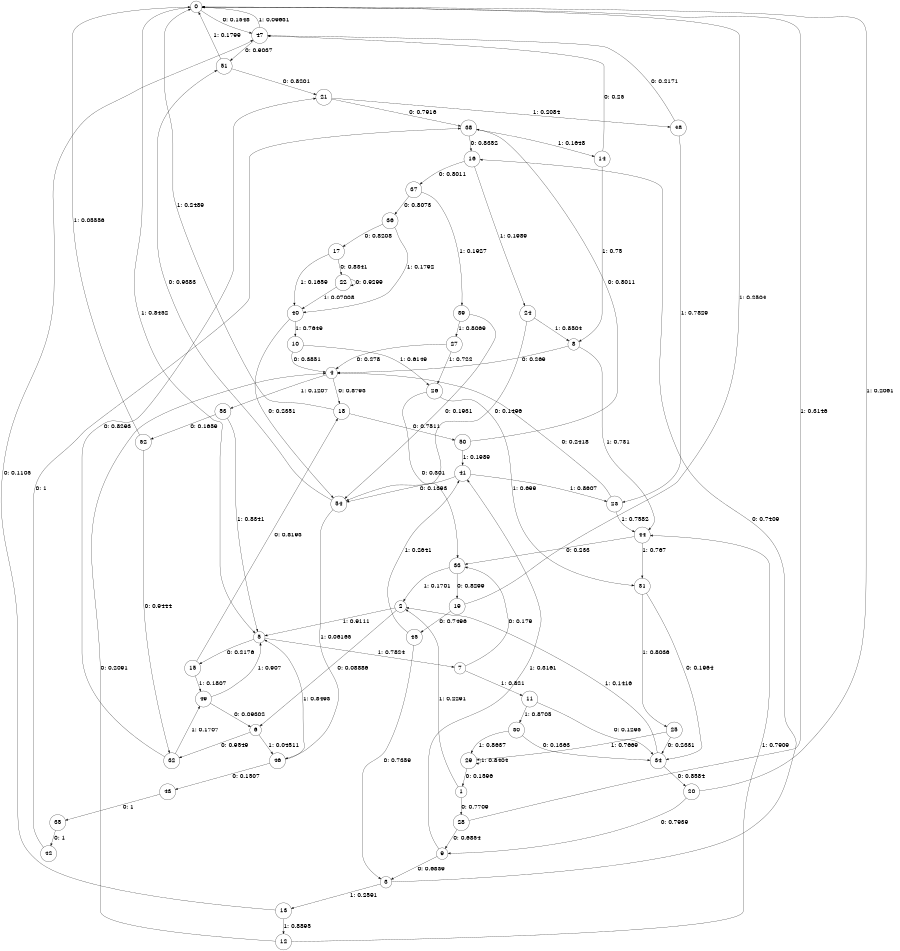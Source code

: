 digraph "ch5faceL9" {
size = "6,8.5";
ratio = "fill";
node [shape = circle];
node [fontsize = 24];
edge [fontsize = 24];
0 -> 47 [label = "0: 0.1548   "];
0 -> 5 [label = "1: 0.8452   "];
1 -> 28 [label = "0: 0.7709   "];
1 -> 2 [label = "1: 0.2291   "];
2 -> 6 [label = "0: 0.08886  "];
2 -> 5 [label = "1: 0.9111   "];
3 -> 16 [label = "0: 0.7409   "];
3 -> 13 [label = "1: 0.2591   "];
4 -> 18 [label = "0: 0.8793   "];
4 -> 53 [label = "1: 0.1207   "];
5 -> 15 [label = "0: 0.2176   "];
5 -> 7 [label = "1: 0.7824   "];
6 -> 32 [label = "0: 0.9549   "];
6 -> 46 [label = "1: 0.04511  "];
7 -> 33 [label = "0: 0.179    "];
7 -> 11 [label = "1: 0.821    "];
8 -> 4 [label = "0: 0.269    "];
8 -> 44 [label = "1: 0.731    "];
9 -> 3 [label = "0: 0.6839   "];
9 -> 41 [label = "1: 0.3161   "];
10 -> 4 [label = "0: 0.3851   "];
10 -> 26 [label = "1: 0.6149   "];
11 -> 34 [label = "0: 0.1295   "];
11 -> 30 [label = "1: 0.8705   "];
12 -> 4 [label = "0: 0.2091   "];
12 -> 44 [label = "1: 0.7909   "];
13 -> 47 [label = "0: 0.1105   "];
13 -> 12 [label = "1: 0.8895   "];
14 -> 47 [label = "0: 0.25     "];
14 -> 8 [label = "1: 0.75     "];
15 -> 18 [label = "0: 0.8193   "];
15 -> 49 [label = "1: 0.1807   "];
16 -> 37 [label = "0: 0.8011   "];
16 -> 24 [label = "1: 0.1989   "];
17 -> 22 [label = "0: 0.8341   "];
17 -> 40 [label = "1: 0.1659   "];
18 -> 50 [label = "0: 0.7511   "];
18 -> 0 [label = "1: 0.2489   "];
19 -> 45 [label = "0: 0.7496   "];
19 -> 0 [label = "1: 0.2504   "];
20 -> 9 [label = "0: 0.7939   "];
20 -> 0 [label = "1: 0.2061   "];
21 -> 38 [label = "0: 0.7916   "];
21 -> 48 [label = "1: 0.2084   "];
22 -> 22 [label = "0: 0.9299   "];
22 -> 40 [label = "1: 0.07008  "];
23 -> 4 [label = "0: 0.2418   "];
23 -> 44 [label = "1: 0.7582   "];
24 -> 54 [label = "0: 0.1496   "];
24 -> 8 [label = "1: 0.8504   "];
25 -> 34 [label = "0: 0.2331   "];
25 -> 29 [label = "1: 0.7669   "];
26 -> 33 [label = "0: 0.301    "];
26 -> 31 [label = "1: 0.699    "];
27 -> 4 [label = "0: 0.278    "];
27 -> 26 [label = "1: 0.722    "];
28 -> 9 [label = "0: 0.6854   "];
28 -> 0 [label = "1: 0.3146   "];
29 -> 1 [label = "0: 0.1596   "];
29 -> 29 [label = "1: 0.8404   "];
30 -> 34 [label = "0: 0.1363   "];
30 -> 29 [label = "1: 0.8637   "];
31 -> 34 [label = "0: 0.1964   "];
31 -> 25 [label = "1: 0.8036   "];
32 -> 21 [label = "0: 0.8293   "];
32 -> 49 [label = "1: 0.1707   "];
33 -> 19 [label = "0: 0.8299   "];
33 -> 2 [label = "1: 0.1701   "];
34 -> 20 [label = "0: 0.8584   "];
34 -> 2 [label = "1: 0.1416   "];
35 -> 42 [label = "0: 1        "];
36 -> 17 [label = "0: 0.8208   "];
36 -> 40 [label = "1: 0.1792   "];
37 -> 36 [label = "0: 0.8073   "];
37 -> 39 [label = "1: 0.1927   "];
38 -> 16 [label = "0: 0.8352   "];
38 -> 14 [label = "1: 0.1648   "];
39 -> 54 [label = "0: 0.1931   "];
39 -> 27 [label = "1: 0.8069   "];
40 -> 54 [label = "0: 0.2351   "];
40 -> 10 [label = "1: 0.7649   "];
41 -> 54 [label = "0: 0.1393   "];
41 -> 23 [label = "1: 0.8607   "];
42 -> 38 [label = "0: 1        "];
43 -> 35 [label = "0: 1        "];
44 -> 33 [label = "0: 0.233    "];
44 -> 31 [label = "1: 0.767    "];
45 -> 3 [label = "0: 0.7359   "];
45 -> 41 [label = "1: 0.2641   "];
46 -> 43 [label = "0: 0.1507   "];
46 -> 5 [label = "1: 0.8493   "];
47 -> 51 [label = "0: 0.9037   "];
47 -> 0 [label = "1: 0.09631  "];
48 -> 47 [label = "0: 0.2171   "];
48 -> 23 [label = "1: 0.7829   "];
49 -> 6 [label = "0: 0.09302  "];
49 -> 5 [label = "1: 0.907    "];
50 -> 38 [label = "0: 0.8011   "];
50 -> 41 [label = "1: 0.1989   "];
51 -> 21 [label = "0: 0.8201   "];
51 -> 0 [label = "1: 0.1799   "];
52 -> 32 [label = "0: 0.9444   "];
52 -> 0 [label = "1: 0.05556  "];
53 -> 52 [label = "0: 0.1659   "];
53 -> 5 [label = "1: 0.8341   "];
54 -> 51 [label = "0: 0.9383   "];
54 -> 46 [label = "1: 0.06165  "];
}